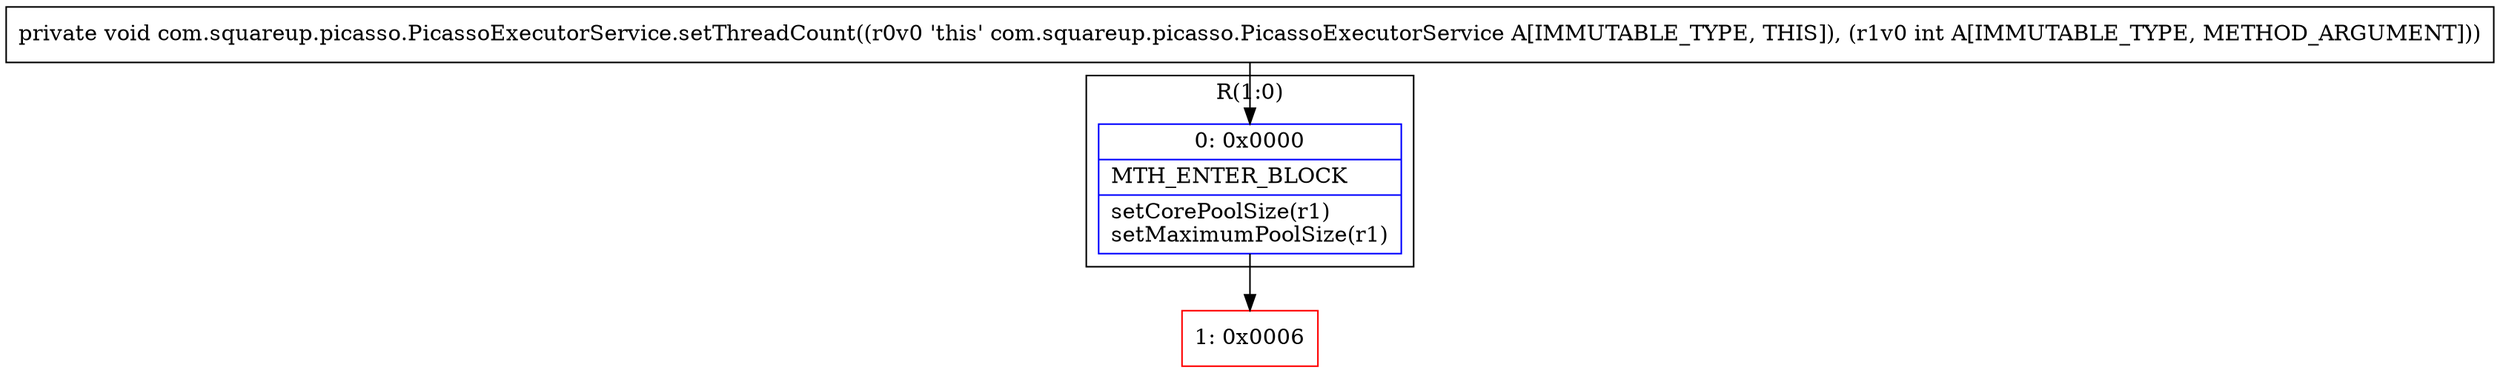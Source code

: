 digraph "CFG forcom.squareup.picasso.PicassoExecutorService.setThreadCount(I)V" {
subgraph cluster_Region_986264113 {
label = "R(1:0)";
node [shape=record,color=blue];
Node_0 [shape=record,label="{0\:\ 0x0000|MTH_ENTER_BLOCK\l|setCorePoolSize(r1)\lsetMaximumPoolSize(r1)\l}"];
}
Node_1 [shape=record,color=red,label="{1\:\ 0x0006}"];
MethodNode[shape=record,label="{private void com.squareup.picasso.PicassoExecutorService.setThreadCount((r0v0 'this' com.squareup.picasso.PicassoExecutorService A[IMMUTABLE_TYPE, THIS]), (r1v0 int A[IMMUTABLE_TYPE, METHOD_ARGUMENT])) }"];
MethodNode -> Node_0;
Node_0 -> Node_1;
}

